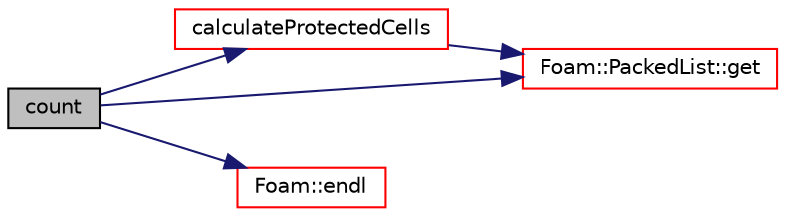 digraph "count"
{
  bgcolor="transparent";
  edge [fontname="Helvetica",fontsize="10",labelfontname="Helvetica",labelfontsize="10"];
  node [fontname="Helvetica",fontsize="10",shape=record];
  rankdir="LR";
  Node1 [label="count",height=0.2,width=0.4,color="black", fillcolor="grey75", style="filled", fontcolor="black"];
  Node1 -> Node2 [color="midnightblue",fontsize="10",style="solid",fontname="Helvetica"];
  Node2 [label="calculateProtectedCells",height=0.2,width=0.4,color="red",URL="$a00615.html#af8b71b6dfea140fadda62a66877729e8",tooltip="Calculate cells that cannot be refined since would trigger. "];
  Node2 -> Node3 [color="midnightblue",fontsize="10",style="solid",fontname="Helvetica"];
  Node3 [label="Foam::PackedList::get",height=0.2,width=0.4,color="red",URL="$a01794.html#a1e2b0b59f39fd7a107318bf07ce5170b",tooltip="Get value at index I. "];
  Node1 -> Node4 [color="midnightblue",fontsize="10",style="solid",fontname="Helvetica"];
  Node4 [label="Foam::endl",height=0.2,width=0.4,color="red",URL="$a10979.html#a2db8fe02a0d3909e9351bb4275b23ce4",tooltip="Add newline and flush stream. "];
  Node1 -> Node3 [color="midnightblue",fontsize="10",style="solid",fontname="Helvetica"];
}
